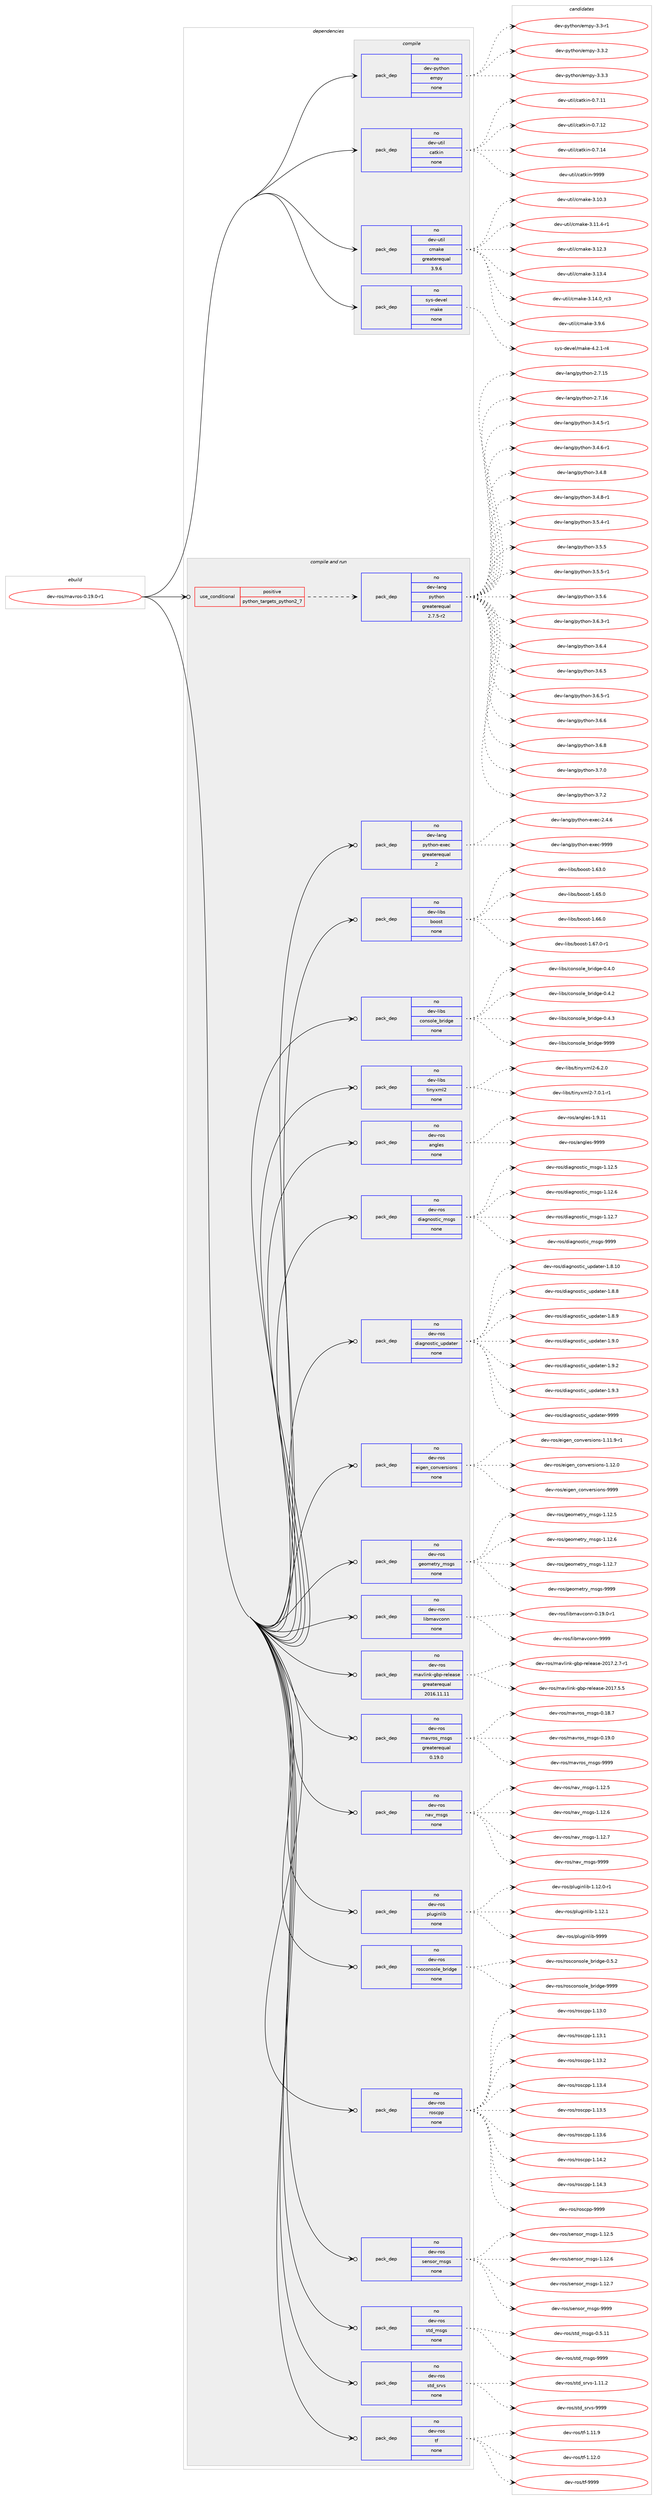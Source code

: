 digraph prolog {

# *************
# Graph options
# *************

newrank=true;
concentrate=true;
compound=true;
graph [rankdir=LR,fontname=Helvetica,fontsize=10,ranksep=1.5];#, ranksep=2.5, nodesep=0.2];
edge  [arrowhead=vee];
node  [fontname=Helvetica,fontsize=10];

# **********
# The ebuild
# **********

subgraph cluster_leftcol {
color=gray;
rank=same;
label=<<i>ebuild</i>>;
id [label="dev-ros/mavros-0.19.0-r1", color=red, width=4, href="../dev-ros/mavros-0.19.0-r1.svg"];
}

# ****************
# The dependencies
# ****************

subgraph cluster_midcol {
color=gray;
label=<<i>dependencies</i>>;
subgraph cluster_compile {
fillcolor="#eeeeee";
style=filled;
label=<<i>compile</i>>;
subgraph pack1046893 {
dependency1459225 [label=<<TABLE BORDER="0" CELLBORDER="1" CELLSPACING="0" CELLPADDING="4" WIDTH="220"><TR><TD ROWSPAN="6" CELLPADDING="30">pack_dep</TD></TR><TR><TD WIDTH="110">no</TD></TR><TR><TD>dev-python</TD></TR><TR><TD>empy</TD></TR><TR><TD>none</TD></TR><TR><TD></TD></TR></TABLE>>, shape=none, color=blue];
}
id:e -> dependency1459225:w [weight=20,style="solid",arrowhead="vee"];
subgraph pack1046894 {
dependency1459226 [label=<<TABLE BORDER="0" CELLBORDER="1" CELLSPACING="0" CELLPADDING="4" WIDTH="220"><TR><TD ROWSPAN="6" CELLPADDING="30">pack_dep</TD></TR><TR><TD WIDTH="110">no</TD></TR><TR><TD>dev-util</TD></TR><TR><TD>catkin</TD></TR><TR><TD>none</TD></TR><TR><TD></TD></TR></TABLE>>, shape=none, color=blue];
}
id:e -> dependency1459226:w [weight=20,style="solid",arrowhead="vee"];
subgraph pack1046895 {
dependency1459227 [label=<<TABLE BORDER="0" CELLBORDER="1" CELLSPACING="0" CELLPADDING="4" WIDTH="220"><TR><TD ROWSPAN="6" CELLPADDING="30">pack_dep</TD></TR><TR><TD WIDTH="110">no</TD></TR><TR><TD>dev-util</TD></TR><TR><TD>cmake</TD></TR><TR><TD>greaterequal</TD></TR><TR><TD>3.9.6</TD></TR></TABLE>>, shape=none, color=blue];
}
id:e -> dependency1459227:w [weight=20,style="solid",arrowhead="vee"];
subgraph pack1046896 {
dependency1459228 [label=<<TABLE BORDER="0" CELLBORDER="1" CELLSPACING="0" CELLPADDING="4" WIDTH="220"><TR><TD ROWSPAN="6" CELLPADDING="30">pack_dep</TD></TR><TR><TD WIDTH="110">no</TD></TR><TR><TD>sys-devel</TD></TR><TR><TD>make</TD></TR><TR><TD>none</TD></TR><TR><TD></TD></TR></TABLE>>, shape=none, color=blue];
}
id:e -> dependency1459228:w [weight=20,style="solid",arrowhead="vee"];
}
subgraph cluster_compileandrun {
fillcolor="#eeeeee";
style=filled;
label=<<i>compile and run</i>>;
subgraph cond388942 {
dependency1459229 [label=<<TABLE BORDER="0" CELLBORDER="1" CELLSPACING="0" CELLPADDING="4"><TR><TD ROWSPAN="3" CELLPADDING="10">use_conditional</TD></TR><TR><TD>positive</TD></TR><TR><TD>python_targets_python2_7</TD></TR></TABLE>>, shape=none, color=red];
subgraph pack1046897 {
dependency1459230 [label=<<TABLE BORDER="0" CELLBORDER="1" CELLSPACING="0" CELLPADDING="4" WIDTH="220"><TR><TD ROWSPAN="6" CELLPADDING="30">pack_dep</TD></TR><TR><TD WIDTH="110">no</TD></TR><TR><TD>dev-lang</TD></TR><TR><TD>python</TD></TR><TR><TD>greaterequal</TD></TR><TR><TD>2.7.5-r2</TD></TR></TABLE>>, shape=none, color=blue];
}
dependency1459229:e -> dependency1459230:w [weight=20,style="dashed",arrowhead="vee"];
}
id:e -> dependency1459229:w [weight=20,style="solid",arrowhead="odotvee"];
subgraph pack1046898 {
dependency1459231 [label=<<TABLE BORDER="0" CELLBORDER="1" CELLSPACING="0" CELLPADDING="4" WIDTH="220"><TR><TD ROWSPAN="6" CELLPADDING="30">pack_dep</TD></TR><TR><TD WIDTH="110">no</TD></TR><TR><TD>dev-lang</TD></TR><TR><TD>python-exec</TD></TR><TR><TD>greaterequal</TD></TR><TR><TD>2</TD></TR></TABLE>>, shape=none, color=blue];
}
id:e -> dependency1459231:w [weight=20,style="solid",arrowhead="odotvee"];
subgraph pack1046899 {
dependency1459232 [label=<<TABLE BORDER="0" CELLBORDER="1" CELLSPACING="0" CELLPADDING="4" WIDTH="220"><TR><TD ROWSPAN="6" CELLPADDING="30">pack_dep</TD></TR><TR><TD WIDTH="110">no</TD></TR><TR><TD>dev-libs</TD></TR><TR><TD>boost</TD></TR><TR><TD>none</TD></TR><TR><TD></TD></TR></TABLE>>, shape=none, color=blue];
}
id:e -> dependency1459232:w [weight=20,style="solid",arrowhead="odotvee"];
subgraph pack1046900 {
dependency1459233 [label=<<TABLE BORDER="0" CELLBORDER="1" CELLSPACING="0" CELLPADDING="4" WIDTH="220"><TR><TD ROWSPAN="6" CELLPADDING="30">pack_dep</TD></TR><TR><TD WIDTH="110">no</TD></TR><TR><TD>dev-libs</TD></TR><TR><TD>console_bridge</TD></TR><TR><TD>none</TD></TR><TR><TD></TD></TR></TABLE>>, shape=none, color=blue];
}
id:e -> dependency1459233:w [weight=20,style="solid",arrowhead="odotvee"];
subgraph pack1046901 {
dependency1459234 [label=<<TABLE BORDER="0" CELLBORDER="1" CELLSPACING="0" CELLPADDING="4" WIDTH="220"><TR><TD ROWSPAN="6" CELLPADDING="30">pack_dep</TD></TR><TR><TD WIDTH="110">no</TD></TR><TR><TD>dev-libs</TD></TR><TR><TD>tinyxml2</TD></TR><TR><TD>none</TD></TR><TR><TD></TD></TR></TABLE>>, shape=none, color=blue];
}
id:e -> dependency1459234:w [weight=20,style="solid",arrowhead="odotvee"];
subgraph pack1046902 {
dependency1459235 [label=<<TABLE BORDER="0" CELLBORDER="1" CELLSPACING="0" CELLPADDING="4" WIDTH="220"><TR><TD ROWSPAN="6" CELLPADDING="30">pack_dep</TD></TR><TR><TD WIDTH="110">no</TD></TR><TR><TD>dev-ros</TD></TR><TR><TD>angles</TD></TR><TR><TD>none</TD></TR><TR><TD></TD></TR></TABLE>>, shape=none, color=blue];
}
id:e -> dependency1459235:w [weight=20,style="solid",arrowhead="odotvee"];
subgraph pack1046903 {
dependency1459236 [label=<<TABLE BORDER="0" CELLBORDER="1" CELLSPACING="0" CELLPADDING="4" WIDTH="220"><TR><TD ROWSPAN="6" CELLPADDING="30">pack_dep</TD></TR><TR><TD WIDTH="110">no</TD></TR><TR><TD>dev-ros</TD></TR><TR><TD>diagnostic_msgs</TD></TR><TR><TD>none</TD></TR><TR><TD></TD></TR></TABLE>>, shape=none, color=blue];
}
id:e -> dependency1459236:w [weight=20,style="solid",arrowhead="odotvee"];
subgraph pack1046904 {
dependency1459237 [label=<<TABLE BORDER="0" CELLBORDER="1" CELLSPACING="0" CELLPADDING="4" WIDTH="220"><TR><TD ROWSPAN="6" CELLPADDING="30">pack_dep</TD></TR><TR><TD WIDTH="110">no</TD></TR><TR><TD>dev-ros</TD></TR><TR><TD>diagnostic_updater</TD></TR><TR><TD>none</TD></TR><TR><TD></TD></TR></TABLE>>, shape=none, color=blue];
}
id:e -> dependency1459237:w [weight=20,style="solid",arrowhead="odotvee"];
subgraph pack1046905 {
dependency1459238 [label=<<TABLE BORDER="0" CELLBORDER="1" CELLSPACING="0" CELLPADDING="4" WIDTH="220"><TR><TD ROWSPAN="6" CELLPADDING="30">pack_dep</TD></TR><TR><TD WIDTH="110">no</TD></TR><TR><TD>dev-ros</TD></TR><TR><TD>eigen_conversions</TD></TR><TR><TD>none</TD></TR><TR><TD></TD></TR></TABLE>>, shape=none, color=blue];
}
id:e -> dependency1459238:w [weight=20,style="solid",arrowhead="odotvee"];
subgraph pack1046906 {
dependency1459239 [label=<<TABLE BORDER="0" CELLBORDER="1" CELLSPACING="0" CELLPADDING="4" WIDTH="220"><TR><TD ROWSPAN="6" CELLPADDING="30">pack_dep</TD></TR><TR><TD WIDTH="110">no</TD></TR><TR><TD>dev-ros</TD></TR><TR><TD>geometry_msgs</TD></TR><TR><TD>none</TD></TR><TR><TD></TD></TR></TABLE>>, shape=none, color=blue];
}
id:e -> dependency1459239:w [weight=20,style="solid",arrowhead="odotvee"];
subgraph pack1046907 {
dependency1459240 [label=<<TABLE BORDER="0" CELLBORDER="1" CELLSPACING="0" CELLPADDING="4" WIDTH="220"><TR><TD ROWSPAN="6" CELLPADDING="30">pack_dep</TD></TR><TR><TD WIDTH="110">no</TD></TR><TR><TD>dev-ros</TD></TR><TR><TD>libmavconn</TD></TR><TR><TD>none</TD></TR><TR><TD></TD></TR></TABLE>>, shape=none, color=blue];
}
id:e -> dependency1459240:w [weight=20,style="solid",arrowhead="odotvee"];
subgraph pack1046908 {
dependency1459241 [label=<<TABLE BORDER="0" CELLBORDER="1" CELLSPACING="0" CELLPADDING="4" WIDTH="220"><TR><TD ROWSPAN="6" CELLPADDING="30">pack_dep</TD></TR><TR><TD WIDTH="110">no</TD></TR><TR><TD>dev-ros</TD></TR><TR><TD>mavlink-gbp-release</TD></TR><TR><TD>greaterequal</TD></TR><TR><TD>2016.11.11</TD></TR></TABLE>>, shape=none, color=blue];
}
id:e -> dependency1459241:w [weight=20,style="solid",arrowhead="odotvee"];
subgraph pack1046909 {
dependency1459242 [label=<<TABLE BORDER="0" CELLBORDER="1" CELLSPACING="0" CELLPADDING="4" WIDTH="220"><TR><TD ROWSPAN="6" CELLPADDING="30">pack_dep</TD></TR><TR><TD WIDTH="110">no</TD></TR><TR><TD>dev-ros</TD></TR><TR><TD>mavros_msgs</TD></TR><TR><TD>greaterequal</TD></TR><TR><TD>0.19.0</TD></TR></TABLE>>, shape=none, color=blue];
}
id:e -> dependency1459242:w [weight=20,style="solid",arrowhead="odotvee"];
subgraph pack1046910 {
dependency1459243 [label=<<TABLE BORDER="0" CELLBORDER="1" CELLSPACING="0" CELLPADDING="4" WIDTH="220"><TR><TD ROWSPAN="6" CELLPADDING="30">pack_dep</TD></TR><TR><TD WIDTH="110">no</TD></TR><TR><TD>dev-ros</TD></TR><TR><TD>nav_msgs</TD></TR><TR><TD>none</TD></TR><TR><TD></TD></TR></TABLE>>, shape=none, color=blue];
}
id:e -> dependency1459243:w [weight=20,style="solid",arrowhead="odotvee"];
subgraph pack1046911 {
dependency1459244 [label=<<TABLE BORDER="0" CELLBORDER="1" CELLSPACING="0" CELLPADDING="4" WIDTH="220"><TR><TD ROWSPAN="6" CELLPADDING="30">pack_dep</TD></TR><TR><TD WIDTH="110">no</TD></TR><TR><TD>dev-ros</TD></TR><TR><TD>pluginlib</TD></TR><TR><TD>none</TD></TR><TR><TD></TD></TR></TABLE>>, shape=none, color=blue];
}
id:e -> dependency1459244:w [weight=20,style="solid",arrowhead="odotvee"];
subgraph pack1046912 {
dependency1459245 [label=<<TABLE BORDER="0" CELLBORDER="1" CELLSPACING="0" CELLPADDING="4" WIDTH="220"><TR><TD ROWSPAN="6" CELLPADDING="30">pack_dep</TD></TR><TR><TD WIDTH="110">no</TD></TR><TR><TD>dev-ros</TD></TR><TR><TD>rosconsole_bridge</TD></TR><TR><TD>none</TD></TR><TR><TD></TD></TR></TABLE>>, shape=none, color=blue];
}
id:e -> dependency1459245:w [weight=20,style="solid",arrowhead="odotvee"];
subgraph pack1046913 {
dependency1459246 [label=<<TABLE BORDER="0" CELLBORDER="1" CELLSPACING="0" CELLPADDING="4" WIDTH="220"><TR><TD ROWSPAN="6" CELLPADDING="30">pack_dep</TD></TR><TR><TD WIDTH="110">no</TD></TR><TR><TD>dev-ros</TD></TR><TR><TD>roscpp</TD></TR><TR><TD>none</TD></TR><TR><TD></TD></TR></TABLE>>, shape=none, color=blue];
}
id:e -> dependency1459246:w [weight=20,style="solid",arrowhead="odotvee"];
subgraph pack1046914 {
dependency1459247 [label=<<TABLE BORDER="0" CELLBORDER="1" CELLSPACING="0" CELLPADDING="4" WIDTH="220"><TR><TD ROWSPAN="6" CELLPADDING="30">pack_dep</TD></TR><TR><TD WIDTH="110">no</TD></TR><TR><TD>dev-ros</TD></TR><TR><TD>sensor_msgs</TD></TR><TR><TD>none</TD></TR><TR><TD></TD></TR></TABLE>>, shape=none, color=blue];
}
id:e -> dependency1459247:w [weight=20,style="solid",arrowhead="odotvee"];
subgraph pack1046915 {
dependency1459248 [label=<<TABLE BORDER="0" CELLBORDER="1" CELLSPACING="0" CELLPADDING="4" WIDTH="220"><TR><TD ROWSPAN="6" CELLPADDING="30">pack_dep</TD></TR><TR><TD WIDTH="110">no</TD></TR><TR><TD>dev-ros</TD></TR><TR><TD>std_msgs</TD></TR><TR><TD>none</TD></TR><TR><TD></TD></TR></TABLE>>, shape=none, color=blue];
}
id:e -> dependency1459248:w [weight=20,style="solid",arrowhead="odotvee"];
subgraph pack1046916 {
dependency1459249 [label=<<TABLE BORDER="0" CELLBORDER="1" CELLSPACING="0" CELLPADDING="4" WIDTH="220"><TR><TD ROWSPAN="6" CELLPADDING="30">pack_dep</TD></TR><TR><TD WIDTH="110">no</TD></TR><TR><TD>dev-ros</TD></TR><TR><TD>std_srvs</TD></TR><TR><TD>none</TD></TR><TR><TD></TD></TR></TABLE>>, shape=none, color=blue];
}
id:e -> dependency1459249:w [weight=20,style="solid",arrowhead="odotvee"];
subgraph pack1046917 {
dependency1459250 [label=<<TABLE BORDER="0" CELLBORDER="1" CELLSPACING="0" CELLPADDING="4" WIDTH="220"><TR><TD ROWSPAN="6" CELLPADDING="30">pack_dep</TD></TR><TR><TD WIDTH="110">no</TD></TR><TR><TD>dev-ros</TD></TR><TR><TD>tf</TD></TR><TR><TD>none</TD></TR><TR><TD></TD></TR></TABLE>>, shape=none, color=blue];
}
id:e -> dependency1459250:w [weight=20,style="solid",arrowhead="odotvee"];
}
subgraph cluster_run {
fillcolor="#eeeeee";
style=filled;
label=<<i>run</i>>;
}
}

# **************
# The candidates
# **************

subgraph cluster_choices {
rank=same;
color=gray;
label=<<i>candidates</i>>;

subgraph choice1046893 {
color=black;
nodesep=1;
choice1001011184511212111610411111047101109112121455146514511449 [label="dev-python/empy-3.3-r1", color=red, width=4,href="../dev-python/empy-3.3-r1.svg"];
choice1001011184511212111610411111047101109112121455146514650 [label="dev-python/empy-3.3.2", color=red, width=4,href="../dev-python/empy-3.3.2.svg"];
choice1001011184511212111610411111047101109112121455146514651 [label="dev-python/empy-3.3.3", color=red, width=4,href="../dev-python/empy-3.3.3.svg"];
dependency1459225:e -> choice1001011184511212111610411111047101109112121455146514511449:w [style=dotted,weight="100"];
dependency1459225:e -> choice1001011184511212111610411111047101109112121455146514650:w [style=dotted,weight="100"];
dependency1459225:e -> choice1001011184511212111610411111047101109112121455146514651:w [style=dotted,weight="100"];
}
subgraph choice1046894 {
color=black;
nodesep=1;
choice1001011184511711610510847999711610710511045484655464949 [label="dev-util/catkin-0.7.11", color=red, width=4,href="../dev-util/catkin-0.7.11.svg"];
choice1001011184511711610510847999711610710511045484655464950 [label="dev-util/catkin-0.7.12", color=red, width=4,href="../dev-util/catkin-0.7.12.svg"];
choice1001011184511711610510847999711610710511045484655464952 [label="dev-util/catkin-0.7.14", color=red, width=4,href="../dev-util/catkin-0.7.14.svg"];
choice100101118451171161051084799971161071051104557575757 [label="dev-util/catkin-9999", color=red, width=4,href="../dev-util/catkin-9999.svg"];
dependency1459226:e -> choice1001011184511711610510847999711610710511045484655464949:w [style=dotted,weight="100"];
dependency1459226:e -> choice1001011184511711610510847999711610710511045484655464950:w [style=dotted,weight="100"];
dependency1459226:e -> choice1001011184511711610510847999711610710511045484655464952:w [style=dotted,weight="100"];
dependency1459226:e -> choice100101118451171161051084799971161071051104557575757:w [style=dotted,weight="100"];
}
subgraph choice1046895 {
color=black;
nodesep=1;
choice1001011184511711610510847991099710710145514649484651 [label="dev-util/cmake-3.10.3", color=red, width=4,href="../dev-util/cmake-3.10.3.svg"];
choice10010111845117116105108479910997107101455146494946524511449 [label="dev-util/cmake-3.11.4-r1", color=red, width=4,href="../dev-util/cmake-3.11.4-r1.svg"];
choice1001011184511711610510847991099710710145514649504651 [label="dev-util/cmake-3.12.3", color=red, width=4,href="../dev-util/cmake-3.12.3.svg"];
choice1001011184511711610510847991099710710145514649514652 [label="dev-util/cmake-3.13.4", color=red, width=4,href="../dev-util/cmake-3.13.4.svg"];
choice1001011184511711610510847991099710710145514649524648951149951 [label="dev-util/cmake-3.14.0_rc3", color=red, width=4,href="../dev-util/cmake-3.14.0_rc3.svg"];
choice10010111845117116105108479910997107101455146574654 [label="dev-util/cmake-3.9.6", color=red, width=4,href="../dev-util/cmake-3.9.6.svg"];
dependency1459227:e -> choice1001011184511711610510847991099710710145514649484651:w [style=dotted,weight="100"];
dependency1459227:e -> choice10010111845117116105108479910997107101455146494946524511449:w [style=dotted,weight="100"];
dependency1459227:e -> choice1001011184511711610510847991099710710145514649504651:w [style=dotted,weight="100"];
dependency1459227:e -> choice1001011184511711610510847991099710710145514649514652:w [style=dotted,weight="100"];
dependency1459227:e -> choice1001011184511711610510847991099710710145514649524648951149951:w [style=dotted,weight="100"];
dependency1459227:e -> choice10010111845117116105108479910997107101455146574654:w [style=dotted,weight="100"];
}
subgraph choice1046896 {
color=black;
nodesep=1;
choice1151211154510010111810110847109971071014552465046494511452 [label="sys-devel/make-4.2.1-r4", color=red, width=4,href="../sys-devel/make-4.2.1-r4.svg"];
dependency1459228:e -> choice1151211154510010111810110847109971071014552465046494511452:w [style=dotted,weight="100"];
}
subgraph choice1046897 {
color=black;
nodesep=1;
choice10010111845108971101034711212111610411111045504655464953 [label="dev-lang/python-2.7.15", color=red, width=4,href="../dev-lang/python-2.7.15.svg"];
choice10010111845108971101034711212111610411111045504655464954 [label="dev-lang/python-2.7.16", color=red, width=4,href="../dev-lang/python-2.7.16.svg"];
choice1001011184510897110103471121211161041111104551465246534511449 [label="dev-lang/python-3.4.5-r1", color=red, width=4,href="../dev-lang/python-3.4.5-r1.svg"];
choice1001011184510897110103471121211161041111104551465246544511449 [label="dev-lang/python-3.4.6-r1", color=red, width=4,href="../dev-lang/python-3.4.6-r1.svg"];
choice100101118451089711010347112121116104111110455146524656 [label="dev-lang/python-3.4.8", color=red, width=4,href="../dev-lang/python-3.4.8.svg"];
choice1001011184510897110103471121211161041111104551465246564511449 [label="dev-lang/python-3.4.8-r1", color=red, width=4,href="../dev-lang/python-3.4.8-r1.svg"];
choice1001011184510897110103471121211161041111104551465346524511449 [label="dev-lang/python-3.5.4-r1", color=red, width=4,href="../dev-lang/python-3.5.4-r1.svg"];
choice100101118451089711010347112121116104111110455146534653 [label="dev-lang/python-3.5.5", color=red, width=4,href="../dev-lang/python-3.5.5.svg"];
choice1001011184510897110103471121211161041111104551465346534511449 [label="dev-lang/python-3.5.5-r1", color=red, width=4,href="../dev-lang/python-3.5.5-r1.svg"];
choice100101118451089711010347112121116104111110455146534654 [label="dev-lang/python-3.5.6", color=red, width=4,href="../dev-lang/python-3.5.6.svg"];
choice1001011184510897110103471121211161041111104551465446514511449 [label="dev-lang/python-3.6.3-r1", color=red, width=4,href="../dev-lang/python-3.6.3-r1.svg"];
choice100101118451089711010347112121116104111110455146544652 [label="dev-lang/python-3.6.4", color=red, width=4,href="../dev-lang/python-3.6.4.svg"];
choice100101118451089711010347112121116104111110455146544653 [label="dev-lang/python-3.6.5", color=red, width=4,href="../dev-lang/python-3.6.5.svg"];
choice1001011184510897110103471121211161041111104551465446534511449 [label="dev-lang/python-3.6.5-r1", color=red, width=4,href="../dev-lang/python-3.6.5-r1.svg"];
choice100101118451089711010347112121116104111110455146544654 [label="dev-lang/python-3.6.6", color=red, width=4,href="../dev-lang/python-3.6.6.svg"];
choice100101118451089711010347112121116104111110455146544656 [label="dev-lang/python-3.6.8", color=red, width=4,href="../dev-lang/python-3.6.8.svg"];
choice100101118451089711010347112121116104111110455146554648 [label="dev-lang/python-3.7.0", color=red, width=4,href="../dev-lang/python-3.7.0.svg"];
choice100101118451089711010347112121116104111110455146554650 [label="dev-lang/python-3.7.2", color=red, width=4,href="../dev-lang/python-3.7.2.svg"];
dependency1459230:e -> choice10010111845108971101034711212111610411111045504655464953:w [style=dotted,weight="100"];
dependency1459230:e -> choice10010111845108971101034711212111610411111045504655464954:w [style=dotted,weight="100"];
dependency1459230:e -> choice1001011184510897110103471121211161041111104551465246534511449:w [style=dotted,weight="100"];
dependency1459230:e -> choice1001011184510897110103471121211161041111104551465246544511449:w [style=dotted,weight="100"];
dependency1459230:e -> choice100101118451089711010347112121116104111110455146524656:w [style=dotted,weight="100"];
dependency1459230:e -> choice1001011184510897110103471121211161041111104551465246564511449:w [style=dotted,weight="100"];
dependency1459230:e -> choice1001011184510897110103471121211161041111104551465346524511449:w [style=dotted,weight="100"];
dependency1459230:e -> choice100101118451089711010347112121116104111110455146534653:w [style=dotted,weight="100"];
dependency1459230:e -> choice1001011184510897110103471121211161041111104551465346534511449:w [style=dotted,weight="100"];
dependency1459230:e -> choice100101118451089711010347112121116104111110455146534654:w [style=dotted,weight="100"];
dependency1459230:e -> choice1001011184510897110103471121211161041111104551465446514511449:w [style=dotted,weight="100"];
dependency1459230:e -> choice100101118451089711010347112121116104111110455146544652:w [style=dotted,weight="100"];
dependency1459230:e -> choice100101118451089711010347112121116104111110455146544653:w [style=dotted,weight="100"];
dependency1459230:e -> choice1001011184510897110103471121211161041111104551465446534511449:w [style=dotted,weight="100"];
dependency1459230:e -> choice100101118451089711010347112121116104111110455146544654:w [style=dotted,weight="100"];
dependency1459230:e -> choice100101118451089711010347112121116104111110455146544656:w [style=dotted,weight="100"];
dependency1459230:e -> choice100101118451089711010347112121116104111110455146554648:w [style=dotted,weight="100"];
dependency1459230:e -> choice100101118451089711010347112121116104111110455146554650:w [style=dotted,weight="100"];
}
subgraph choice1046898 {
color=black;
nodesep=1;
choice1001011184510897110103471121211161041111104510112010199455046524654 [label="dev-lang/python-exec-2.4.6", color=red, width=4,href="../dev-lang/python-exec-2.4.6.svg"];
choice10010111845108971101034711212111610411111045101120101994557575757 [label="dev-lang/python-exec-9999", color=red, width=4,href="../dev-lang/python-exec-9999.svg"];
dependency1459231:e -> choice1001011184510897110103471121211161041111104510112010199455046524654:w [style=dotted,weight="100"];
dependency1459231:e -> choice10010111845108971101034711212111610411111045101120101994557575757:w [style=dotted,weight="100"];
}
subgraph choice1046899 {
color=black;
nodesep=1;
choice1001011184510810598115479811111111511645494654514648 [label="dev-libs/boost-1.63.0", color=red, width=4,href="../dev-libs/boost-1.63.0.svg"];
choice1001011184510810598115479811111111511645494654534648 [label="dev-libs/boost-1.65.0", color=red, width=4,href="../dev-libs/boost-1.65.0.svg"];
choice1001011184510810598115479811111111511645494654544648 [label="dev-libs/boost-1.66.0", color=red, width=4,href="../dev-libs/boost-1.66.0.svg"];
choice10010111845108105981154798111111115116454946545546484511449 [label="dev-libs/boost-1.67.0-r1", color=red, width=4,href="../dev-libs/boost-1.67.0-r1.svg"];
dependency1459232:e -> choice1001011184510810598115479811111111511645494654514648:w [style=dotted,weight="100"];
dependency1459232:e -> choice1001011184510810598115479811111111511645494654534648:w [style=dotted,weight="100"];
dependency1459232:e -> choice1001011184510810598115479811111111511645494654544648:w [style=dotted,weight="100"];
dependency1459232:e -> choice10010111845108105981154798111111115116454946545546484511449:w [style=dotted,weight="100"];
}
subgraph choice1046900 {
color=black;
nodesep=1;
choice100101118451081059811547991111101151111081019598114105100103101454846524648 [label="dev-libs/console_bridge-0.4.0", color=red, width=4,href="../dev-libs/console_bridge-0.4.0.svg"];
choice100101118451081059811547991111101151111081019598114105100103101454846524650 [label="dev-libs/console_bridge-0.4.2", color=red, width=4,href="../dev-libs/console_bridge-0.4.2.svg"];
choice100101118451081059811547991111101151111081019598114105100103101454846524651 [label="dev-libs/console_bridge-0.4.3", color=red, width=4,href="../dev-libs/console_bridge-0.4.3.svg"];
choice1001011184510810598115479911111011511110810195981141051001031014557575757 [label="dev-libs/console_bridge-9999", color=red, width=4,href="../dev-libs/console_bridge-9999.svg"];
dependency1459233:e -> choice100101118451081059811547991111101151111081019598114105100103101454846524648:w [style=dotted,weight="100"];
dependency1459233:e -> choice100101118451081059811547991111101151111081019598114105100103101454846524650:w [style=dotted,weight="100"];
dependency1459233:e -> choice100101118451081059811547991111101151111081019598114105100103101454846524651:w [style=dotted,weight="100"];
dependency1459233:e -> choice1001011184510810598115479911111011511110810195981141051001031014557575757:w [style=dotted,weight="100"];
}
subgraph choice1046901 {
color=black;
nodesep=1;
choice10010111845108105981154711610511012112010910850455446504648 [label="dev-libs/tinyxml2-6.2.0", color=red, width=4,href="../dev-libs/tinyxml2-6.2.0.svg"];
choice100101118451081059811547116105110121120109108504555464846494511449 [label="dev-libs/tinyxml2-7.0.1-r1", color=red, width=4,href="../dev-libs/tinyxml2-7.0.1-r1.svg"];
dependency1459234:e -> choice10010111845108105981154711610511012112010910850455446504648:w [style=dotted,weight="100"];
dependency1459234:e -> choice100101118451081059811547116105110121120109108504555464846494511449:w [style=dotted,weight="100"];
}
subgraph choice1046902 {
color=black;
nodesep=1;
choice10010111845114111115479711010310810111545494657464949 [label="dev-ros/angles-1.9.11", color=red, width=4,href="../dev-ros/angles-1.9.11.svg"];
choice1001011184511411111547971101031081011154557575757 [label="dev-ros/angles-9999", color=red, width=4,href="../dev-ros/angles-9999.svg"];
dependency1459235:e -> choice10010111845114111115479711010310810111545494657464949:w [style=dotted,weight="100"];
dependency1459235:e -> choice1001011184511411111547971101031081011154557575757:w [style=dotted,weight="100"];
}
subgraph choice1046903 {
color=black;
nodesep=1;
choice100101118451141111154710010597103110111115116105999510911510311545494649504653 [label="dev-ros/diagnostic_msgs-1.12.5", color=red, width=4,href="../dev-ros/diagnostic_msgs-1.12.5.svg"];
choice100101118451141111154710010597103110111115116105999510911510311545494649504654 [label="dev-ros/diagnostic_msgs-1.12.6", color=red, width=4,href="../dev-ros/diagnostic_msgs-1.12.6.svg"];
choice100101118451141111154710010597103110111115116105999510911510311545494649504655 [label="dev-ros/diagnostic_msgs-1.12.7", color=red, width=4,href="../dev-ros/diagnostic_msgs-1.12.7.svg"];
choice10010111845114111115471001059710311011111511610599951091151031154557575757 [label="dev-ros/diagnostic_msgs-9999", color=red, width=4,href="../dev-ros/diagnostic_msgs-9999.svg"];
dependency1459236:e -> choice100101118451141111154710010597103110111115116105999510911510311545494649504653:w [style=dotted,weight="100"];
dependency1459236:e -> choice100101118451141111154710010597103110111115116105999510911510311545494649504654:w [style=dotted,weight="100"];
dependency1459236:e -> choice100101118451141111154710010597103110111115116105999510911510311545494649504655:w [style=dotted,weight="100"];
dependency1459236:e -> choice10010111845114111115471001059710311011111511610599951091151031154557575757:w [style=dotted,weight="100"];
}
subgraph choice1046904 {
color=black;
nodesep=1;
choice10010111845114111115471001059710311011111511610599951171121009711610111445494656464948 [label="dev-ros/diagnostic_updater-1.8.10", color=red, width=4,href="../dev-ros/diagnostic_updater-1.8.10.svg"];
choice100101118451141111154710010597103110111115116105999511711210097116101114454946564656 [label="dev-ros/diagnostic_updater-1.8.8", color=red, width=4,href="../dev-ros/diagnostic_updater-1.8.8.svg"];
choice100101118451141111154710010597103110111115116105999511711210097116101114454946564657 [label="dev-ros/diagnostic_updater-1.8.9", color=red, width=4,href="../dev-ros/diagnostic_updater-1.8.9.svg"];
choice100101118451141111154710010597103110111115116105999511711210097116101114454946574648 [label="dev-ros/diagnostic_updater-1.9.0", color=red, width=4,href="../dev-ros/diagnostic_updater-1.9.0.svg"];
choice100101118451141111154710010597103110111115116105999511711210097116101114454946574650 [label="dev-ros/diagnostic_updater-1.9.2", color=red, width=4,href="../dev-ros/diagnostic_updater-1.9.2.svg"];
choice100101118451141111154710010597103110111115116105999511711210097116101114454946574651 [label="dev-ros/diagnostic_updater-1.9.3", color=red, width=4,href="../dev-ros/diagnostic_updater-1.9.3.svg"];
choice1001011184511411111547100105971031101111151161059995117112100971161011144557575757 [label="dev-ros/diagnostic_updater-9999", color=red, width=4,href="../dev-ros/diagnostic_updater-9999.svg"];
dependency1459237:e -> choice10010111845114111115471001059710311011111511610599951171121009711610111445494656464948:w [style=dotted,weight="100"];
dependency1459237:e -> choice100101118451141111154710010597103110111115116105999511711210097116101114454946564656:w [style=dotted,weight="100"];
dependency1459237:e -> choice100101118451141111154710010597103110111115116105999511711210097116101114454946564657:w [style=dotted,weight="100"];
dependency1459237:e -> choice100101118451141111154710010597103110111115116105999511711210097116101114454946574648:w [style=dotted,weight="100"];
dependency1459237:e -> choice100101118451141111154710010597103110111115116105999511711210097116101114454946574650:w [style=dotted,weight="100"];
dependency1459237:e -> choice100101118451141111154710010597103110111115116105999511711210097116101114454946574651:w [style=dotted,weight="100"];
dependency1459237:e -> choice1001011184511411111547100105971031101111151161059995117112100971161011144557575757:w [style=dotted,weight="100"];
}
subgraph choice1046905 {
color=black;
nodesep=1;
choice10010111845114111115471011051031011109599111110118101114115105111110115454946494946574511449 [label="dev-ros/eigen_conversions-1.11.9-r1", color=red, width=4,href="../dev-ros/eigen_conversions-1.11.9-r1.svg"];
choice1001011184511411111547101105103101110959911111011810111411510511111011545494649504648 [label="dev-ros/eigen_conversions-1.12.0", color=red, width=4,href="../dev-ros/eigen_conversions-1.12.0.svg"];
choice100101118451141111154710110510310111095991111101181011141151051111101154557575757 [label="dev-ros/eigen_conversions-9999", color=red, width=4,href="../dev-ros/eigen_conversions-9999.svg"];
dependency1459238:e -> choice10010111845114111115471011051031011109599111110118101114115105111110115454946494946574511449:w [style=dotted,weight="100"];
dependency1459238:e -> choice1001011184511411111547101105103101110959911111011810111411510511111011545494649504648:w [style=dotted,weight="100"];
dependency1459238:e -> choice100101118451141111154710110510310111095991111101181011141151051111101154557575757:w [style=dotted,weight="100"];
}
subgraph choice1046906 {
color=black;
nodesep=1;
choice10010111845114111115471031011111091011161141219510911510311545494649504653 [label="dev-ros/geometry_msgs-1.12.5", color=red, width=4,href="../dev-ros/geometry_msgs-1.12.5.svg"];
choice10010111845114111115471031011111091011161141219510911510311545494649504654 [label="dev-ros/geometry_msgs-1.12.6", color=red, width=4,href="../dev-ros/geometry_msgs-1.12.6.svg"];
choice10010111845114111115471031011111091011161141219510911510311545494649504655 [label="dev-ros/geometry_msgs-1.12.7", color=red, width=4,href="../dev-ros/geometry_msgs-1.12.7.svg"];
choice1001011184511411111547103101111109101116114121951091151031154557575757 [label="dev-ros/geometry_msgs-9999", color=red, width=4,href="../dev-ros/geometry_msgs-9999.svg"];
dependency1459239:e -> choice10010111845114111115471031011111091011161141219510911510311545494649504653:w [style=dotted,weight="100"];
dependency1459239:e -> choice10010111845114111115471031011111091011161141219510911510311545494649504654:w [style=dotted,weight="100"];
dependency1459239:e -> choice10010111845114111115471031011111091011161141219510911510311545494649504655:w [style=dotted,weight="100"];
dependency1459239:e -> choice1001011184511411111547103101111109101116114121951091151031154557575757:w [style=dotted,weight="100"];
}
subgraph choice1046907 {
color=black;
nodesep=1;
choice1001011184511411111547108105981099711899111110110454846495746484511449 [label="dev-ros/libmavconn-0.19.0-r1", color=red, width=4,href="../dev-ros/libmavconn-0.19.0-r1.svg"];
choice10010111845114111115471081059810997118991111101104557575757 [label="dev-ros/libmavconn-9999", color=red, width=4,href="../dev-ros/libmavconn-9999.svg"];
dependency1459240:e -> choice1001011184511411111547108105981099711899111110110454846495746484511449:w [style=dotted,weight="100"];
dependency1459240:e -> choice10010111845114111115471081059810997118991111101104557575757:w [style=dotted,weight="100"];
}
subgraph choice1046908 {
color=black;
nodesep=1;
choice100101118451141111154710997118108105110107451039811245114101108101971151014550484955465046554511449 [label="dev-ros/mavlink-gbp-release-2017.2.7-r1", color=red, width=4,href="../dev-ros/mavlink-gbp-release-2017.2.7-r1.svg"];
choice10010111845114111115471099711810810511010745103981124511410110810197115101455048495546534653 [label="dev-ros/mavlink-gbp-release-2017.5.5", color=red, width=4,href="../dev-ros/mavlink-gbp-release-2017.5.5.svg"];
dependency1459241:e -> choice100101118451141111154710997118108105110107451039811245114101108101971151014550484955465046554511449:w [style=dotted,weight="100"];
dependency1459241:e -> choice10010111845114111115471099711810810511010745103981124511410110810197115101455048495546534653:w [style=dotted,weight="100"];
}
subgraph choice1046909 {
color=black;
nodesep=1;
choice1001011184511411111547109971181141111159510911510311545484649564655 [label="dev-ros/mavros_msgs-0.18.7", color=red, width=4,href="../dev-ros/mavros_msgs-0.18.7.svg"];
choice1001011184511411111547109971181141111159510911510311545484649574648 [label="dev-ros/mavros_msgs-0.19.0", color=red, width=4,href="../dev-ros/mavros_msgs-0.19.0.svg"];
choice100101118451141111154710997118114111115951091151031154557575757 [label="dev-ros/mavros_msgs-9999", color=red, width=4,href="../dev-ros/mavros_msgs-9999.svg"];
dependency1459242:e -> choice1001011184511411111547109971181141111159510911510311545484649564655:w [style=dotted,weight="100"];
dependency1459242:e -> choice1001011184511411111547109971181141111159510911510311545484649574648:w [style=dotted,weight="100"];
dependency1459242:e -> choice100101118451141111154710997118114111115951091151031154557575757:w [style=dotted,weight="100"];
}
subgraph choice1046910 {
color=black;
nodesep=1;
choice1001011184511411111547110971189510911510311545494649504653 [label="dev-ros/nav_msgs-1.12.5", color=red, width=4,href="../dev-ros/nav_msgs-1.12.5.svg"];
choice1001011184511411111547110971189510911510311545494649504654 [label="dev-ros/nav_msgs-1.12.6", color=red, width=4,href="../dev-ros/nav_msgs-1.12.6.svg"];
choice1001011184511411111547110971189510911510311545494649504655 [label="dev-ros/nav_msgs-1.12.7", color=red, width=4,href="../dev-ros/nav_msgs-1.12.7.svg"];
choice100101118451141111154711097118951091151031154557575757 [label="dev-ros/nav_msgs-9999", color=red, width=4,href="../dev-ros/nav_msgs-9999.svg"];
dependency1459243:e -> choice1001011184511411111547110971189510911510311545494649504653:w [style=dotted,weight="100"];
dependency1459243:e -> choice1001011184511411111547110971189510911510311545494649504654:w [style=dotted,weight="100"];
dependency1459243:e -> choice1001011184511411111547110971189510911510311545494649504655:w [style=dotted,weight="100"];
dependency1459243:e -> choice100101118451141111154711097118951091151031154557575757:w [style=dotted,weight="100"];
}
subgraph choice1046911 {
color=black;
nodesep=1;
choice100101118451141111154711210811710310511010810598454946495046484511449 [label="dev-ros/pluginlib-1.12.0-r1", color=red, width=4,href="../dev-ros/pluginlib-1.12.0-r1.svg"];
choice10010111845114111115471121081171031051101081059845494649504649 [label="dev-ros/pluginlib-1.12.1", color=red, width=4,href="../dev-ros/pluginlib-1.12.1.svg"];
choice1001011184511411111547112108117103105110108105984557575757 [label="dev-ros/pluginlib-9999", color=red, width=4,href="../dev-ros/pluginlib-9999.svg"];
dependency1459244:e -> choice100101118451141111154711210811710310511010810598454946495046484511449:w [style=dotted,weight="100"];
dependency1459244:e -> choice10010111845114111115471121081171031051101081059845494649504649:w [style=dotted,weight="100"];
dependency1459244:e -> choice1001011184511411111547112108117103105110108105984557575757:w [style=dotted,weight="100"];
}
subgraph choice1046912 {
color=black;
nodesep=1;
choice1001011184511411111547114111115991111101151111081019598114105100103101454846534650 [label="dev-ros/rosconsole_bridge-0.5.2", color=red, width=4,href="../dev-ros/rosconsole_bridge-0.5.2.svg"];
choice10010111845114111115471141111159911111011511110810195981141051001031014557575757 [label="dev-ros/rosconsole_bridge-9999", color=red, width=4,href="../dev-ros/rosconsole_bridge-9999.svg"];
dependency1459245:e -> choice1001011184511411111547114111115991111101151111081019598114105100103101454846534650:w [style=dotted,weight="100"];
dependency1459245:e -> choice10010111845114111115471141111159911111011511110810195981141051001031014557575757:w [style=dotted,weight="100"];
}
subgraph choice1046913 {
color=black;
nodesep=1;
choice10010111845114111115471141111159911211245494649514648 [label="dev-ros/roscpp-1.13.0", color=red, width=4,href="../dev-ros/roscpp-1.13.0.svg"];
choice10010111845114111115471141111159911211245494649514649 [label="dev-ros/roscpp-1.13.1", color=red, width=4,href="../dev-ros/roscpp-1.13.1.svg"];
choice10010111845114111115471141111159911211245494649514650 [label="dev-ros/roscpp-1.13.2", color=red, width=4,href="../dev-ros/roscpp-1.13.2.svg"];
choice10010111845114111115471141111159911211245494649514652 [label="dev-ros/roscpp-1.13.4", color=red, width=4,href="../dev-ros/roscpp-1.13.4.svg"];
choice10010111845114111115471141111159911211245494649514653 [label="dev-ros/roscpp-1.13.5", color=red, width=4,href="../dev-ros/roscpp-1.13.5.svg"];
choice10010111845114111115471141111159911211245494649514654 [label="dev-ros/roscpp-1.13.6", color=red, width=4,href="../dev-ros/roscpp-1.13.6.svg"];
choice10010111845114111115471141111159911211245494649524650 [label="dev-ros/roscpp-1.14.2", color=red, width=4,href="../dev-ros/roscpp-1.14.2.svg"];
choice10010111845114111115471141111159911211245494649524651 [label="dev-ros/roscpp-1.14.3", color=red, width=4,href="../dev-ros/roscpp-1.14.3.svg"];
choice1001011184511411111547114111115991121124557575757 [label="dev-ros/roscpp-9999", color=red, width=4,href="../dev-ros/roscpp-9999.svg"];
dependency1459246:e -> choice10010111845114111115471141111159911211245494649514648:w [style=dotted,weight="100"];
dependency1459246:e -> choice10010111845114111115471141111159911211245494649514649:w [style=dotted,weight="100"];
dependency1459246:e -> choice10010111845114111115471141111159911211245494649514650:w [style=dotted,weight="100"];
dependency1459246:e -> choice10010111845114111115471141111159911211245494649514652:w [style=dotted,weight="100"];
dependency1459246:e -> choice10010111845114111115471141111159911211245494649514653:w [style=dotted,weight="100"];
dependency1459246:e -> choice10010111845114111115471141111159911211245494649514654:w [style=dotted,weight="100"];
dependency1459246:e -> choice10010111845114111115471141111159911211245494649524650:w [style=dotted,weight="100"];
dependency1459246:e -> choice10010111845114111115471141111159911211245494649524651:w [style=dotted,weight="100"];
dependency1459246:e -> choice1001011184511411111547114111115991121124557575757:w [style=dotted,weight="100"];
}
subgraph choice1046914 {
color=black;
nodesep=1;
choice10010111845114111115471151011101151111149510911510311545494649504653 [label="dev-ros/sensor_msgs-1.12.5", color=red, width=4,href="../dev-ros/sensor_msgs-1.12.5.svg"];
choice10010111845114111115471151011101151111149510911510311545494649504654 [label="dev-ros/sensor_msgs-1.12.6", color=red, width=4,href="../dev-ros/sensor_msgs-1.12.6.svg"];
choice10010111845114111115471151011101151111149510911510311545494649504655 [label="dev-ros/sensor_msgs-1.12.7", color=red, width=4,href="../dev-ros/sensor_msgs-1.12.7.svg"];
choice1001011184511411111547115101110115111114951091151031154557575757 [label="dev-ros/sensor_msgs-9999", color=red, width=4,href="../dev-ros/sensor_msgs-9999.svg"];
dependency1459247:e -> choice10010111845114111115471151011101151111149510911510311545494649504653:w [style=dotted,weight="100"];
dependency1459247:e -> choice10010111845114111115471151011101151111149510911510311545494649504654:w [style=dotted,weight="100"];
dependency1459247:e -> choice10010111845114111115471151011101151111149510911510311545494649504655:w [style=dotted,weight="100"];
dependency1459247:e -> choice1001011184511411111547115101110115111114951091151031154557575757:w [style=dotted,weight="100"];
}
subgraph choice1046915 {
color=black;
nodesep=1;
choice10010111845114111115471151161009510911510311545484653464949 [label="dev-ros/std_msgs-0.5.11", color=red, width=4,href="../dev-ros/std_msgs-0.5.11.svg"];
choice1001011184511411111547115116100951091151031154557575757 [label="dev-ros/std_msgs-9999", color=red, width=4,href="../dev-ros/std_msgs-9999.svg"];
dependency1459248:e -> choice10010111845114111115471151161009510911510311545484653464949:w [style=dotted,weight="100"];
dependency1459248:e -> choice1001011184511411111547115116100951091151031154557575757:w [style=dotted,weight="100"];
}
subgraph choice1046916 {
color=black;
nodesep=1;
choice10010111845114111115471151161009511511411811545494649494650 [label="dev-ros/std_srvs-1.11.2", color=red, width=4,href="../dev-ros/std_srvs-1.11.2.svg"];
choice1001011184511411111547115116100951151141181154557575757 [label="dev-ros/std_srvs-9999", color=red, width=4,href="../dev-ros/std_srvs-9999.svg"];
dependency1459249:e -> choice10010111845114111115471151161009511511411811545494649494650:w [style=dotted,weight="100"];
dependency1459249:e -> choice1001011184511411111547115116100951151141181154557575757:w [style=dotted,weight="100"];
}
subgraph choice1046917 {
color=black;
nodesep=1;
choice100101118451141111154711610245494649494657 [label="dev-ros/tf-1.11.9", color=red, width=4,href="../dev-ros/tf-1.11.9.svg"];
choice100101118451141111154711610245494649504648 [label="dev-ros/tf-1.12.0", color=red, width=4,href="../dev-ros/tf-1.12.0.svg"];
choice10010111845114111115471161024557575757 [label="dev-ros/tf-9999", color=red, width=4,href="../dev-ros/tf-9999.svg"];
dependency1459250:e -> choice100101118451141111154711610245494649494657:w [style=dotted,weight="100"];
dependency1459250:e -> choice100101118451141111154711610245494649504648:w [style=dotted,weight="100"];
dependency1459250:e -> choice10010111845114111115471161024557575757:w [style=dotted,weight="100"];
}
}

}
